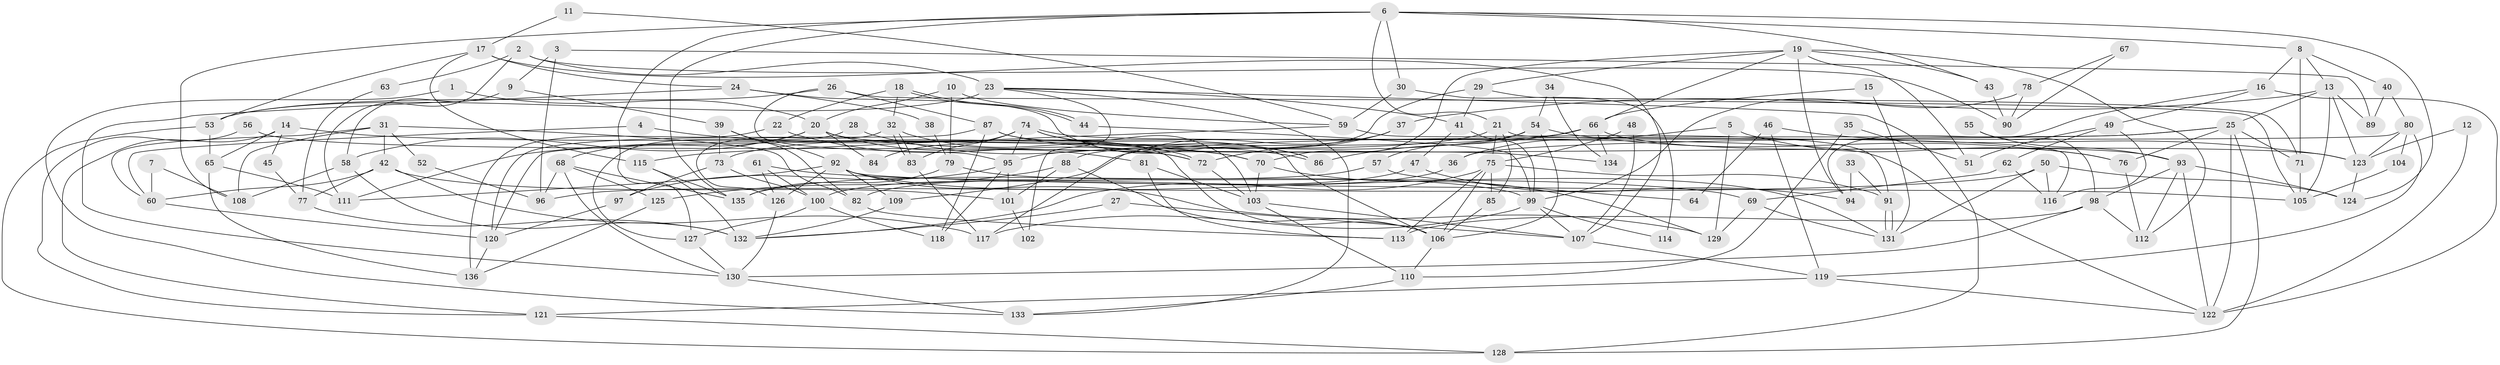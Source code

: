 // coarse degree distribution, {9: 0.043478260869565216, 8: 0.06521739130434782, 6: 0.043478260869565216, 2: 0.06521739130434782, 3: 0.21739130434782608, 23: 0.021739130434782608, 7: 0.06521739130434782, 5: 0.06521739130434782, 11: 0.06521739130434782, 10: 0.08695652173913043, 18: 0.021739130434782608, 1: 0.021739130434782608, 4: 0.17391304347826086, 17: 0.021739130434782608, 12: 0.021739130434782608}
// Generated by graph-tools (version 1.1) at 2025/18/03/04/25 18:18:39]
// undirected, 136 vertices, 272 edges
graph export_dot {
graph [start="1"]
  node [color=gray90,style=filled];
  1;
  2;
  3;
  4;
  5;
  6;
  7;
  8;
  9;
  10;
  11;
  12;
  13;
  14;
  15;
  16;
  17;
  18;
  19;
  20;
  21;
  22;
  23;
  24;
  25;
  26;
  27;
  28;
  29;
  30;
  31;
  32;
  33;
  34;
  35;
  36;
  37;
  38;
  39;
  40;
  41;
  42;
  43;
  44;
  45;
  46;
  47;
  48;
  49;
  50;
  51;
  52;
  53;
  54;
  55;
  56;
  57;
  58;
  59;
  60;
  61;
  62;
  63;
  64;
  65;
  66;
  67;
  68;
  69;
  70;
  71;
  72;
  73;
  74;
  75;
  76;
  77;
  78;
  79;
  80;
  81;
  82;
  83;
  84;
  85;
  86;
  87;
  88;
  89;
  90;
  91;
  92;
  93;
  94;
  95;
  96;
  97;
  98;
  99;
  100;
  101;
  102;
  103;
  104;
  105;
  106;
  107;
  108;
  109;
  110;
  111;
  112;
  113;
  114;
  115;
  116;
  117;
  118;
  119;
  120;
  121;
  122;
  123;
  124;
  125;
  126;
  127;
  128;
  129;
  130;
  131;
  132;
  133;
  134;
  135;
  136;
  1 -- 133;
  1 -- 20;
  2 -- 23;
  2 -- 111;
  2 -- 63;
  2 -- 90;
  3 -- 96;
  3 -- 9;
  3 -- 89;
  4 -- 60;
  4 -- 70;
  5 -- 129;
  5 -- 76;
  5 -- 36;
  6 -- 21;
  6 -- 8;
  6 -- 30;
  6 -- 43;
  6 -- 108;
  6 -- 124;
  6 -- 127;
  6 -- 135;
  7 -- 108;
  7 -- 60;
  8 -- 71;
  8 -- 13;
  8 -- 16;
  8 -- 40;
  9 -- 58;
  9 -- 39;
  10 -- 79;
  10 -- 20;
  10 -- 59;
  11 -- 59;
  11 -- 17;
  12 -- 122;
  12 -- 123;
  13 -- 89;
  13 -- 37;
  13 -- 25;
  13 -- 105;
  13 -- 123;
  14 -- 121;
  14 -- 70;
  14 -- 45;
  14 -- 65;
  15 -- 131;
  15 -- 66;
  16 -- 122;
  16 -- 49;
  16 -- 94;
  17 -- 53;
  17 -- 107;
  17 -- 24;
  17 -- 115;
  18 -- 32;
  18 -- 44;
  18 -- 44;
  18 -- 22;
  19 -- 70;
  19 -- 112;
  19 -- 29;
  19 -- 43;
  19 -- 51;
  19 -- 66;
  19 -- 94;
  20 -- 123;
  20 -- 68;
  20 -- 58;
  20 -- 81;
  20 -- 84;
  20 -- 106;
  21 -- 116;
  21 -- 75;
  21 -- 85;
  21 -- 95;
  22 -- 136;
  22 -- 72;
  23 -- 41;
  23 -- 128;
  23 -- 53;
  23 -- 102;
  23 -- 133;
  24 -- 130;
  24 -- 38;
  24 -- 86;
  25 -- 36;
  25 -- 71;
  25 -- 76;
  25 -- 109;
  25 -- 122;
  25 -- 128;
  26 -- 53;
  26 -- 87;
  26 -- 95;
  26 -- 105;
  27 -- 132;
  27 -- 107;
  28 -- 86;
  28 -- 127;
  29 -- 71;
  29 -- 41;
  29 -- 88;
  30 -- 59;
  30 -- 114;
  31 -- 42;
  31 -- 108;
  31 -- 52;
  31 -- 60;
  31 -- 82;
  32 -- 83;
  32 -- 83;
  32 -- 126;
  32 -- 72;
  33 -- 94;
  33 -- 91;
  34 -- 134;
  34 -- 54;
  35 -- 110;
  35 -- 51;
  36 -- 82;
  37 -- 117;
  37 -- 72;
  38 -- 79;
  39 -- 92;
  39 -- 82;
  39 -- 73;
  40 -- 80;
  40 -- 89;
  41 -- 47;
  41 -- 99;
  42 -- 60;
  42 -- 101;
  42 -- 77;
  42 -- 117;
  43 -- 90;
  44 -- 99;
  45 -- 77;
  46 -- 123;
  46 -- 119;
  46 -- 64;
  47 -- 100;
  47 -- 94;
  48 -- 75;
  48 -- 107;
  49 -- 62;
  49 -- 51;
  49 -- 116;
  50 -- 131;
  50 -- 124;
  50 -- 96;
  50 -- 116;
  52 -- 96;
  53 -- 65;
  53 -- 128;
  54 -- 106;
  54 -- 73;
  54 -- 57;
  54 -- 76;
  55 -- 93;
  55 -- 98;
  56 -- 72;
  56 -- 121;
  57 -- 135;
  57 -- 64;
  58 -- 132;
  58 -- 108;
  59 -- 91;
  59 -- 115;
  60 -- 120;
  61 -- 100;
  61 -- 126;
  61 -- 69;
  62 -- 69;
  62 -- 116;
  63 -- 77;
  65 -- 111;
  65 -- 136;
  66 -- 86;
  66 -- 93;
  66 -- 111;
  66 -- 134;
  67 -- 90;
  67 -- 78;
  68 -- 135;
  68 -- 130;
  68 -- 96;
  68 -- 125;
  69 -- 131;
  69 -- 129;
  70 -- 103;
  70 -- 129;
  71 -- 105;
  72 -- 103;
  73 -- 97;
  73 -- 100;
  74 -- 95;
  74 -- 122;
  74 -- 83;
  74 -- 84;
  74 -- 86;
  74 -- 103;
  75 -- 113;
  75 -- 85;
  75 -- 91;
  75 -- 106;
  75 -- 132;
  76 -- 112;
  77 -- 132;
  78 -- 90;
  78 -- 99;
  79 -- 135;
  79 -- 99;
  80 -- 120;
  80 -- 123;
  80 -- 104;
  80 -- 119;
  81 -- 103;
  81 -- 113;
  82 -- 113;
  83 -- 117;
  85 -- 106;
  87 -- 118;
  87 -- 106;
  87 -- 120;
  87 -- 134;
  88 -- 106;
  88 -- 101;
  88 -- 125;
  91 -- 131;
  91 -- 131;
  92 -- 109;
  92 -- 105;
  92 -- 111;
  92 -- 126;
  92 -- 129;
  92 -- 131;
  93 -- 122;
  93 -- 98;
  93 -- 112;
  93 -- 124;
  95 -- 97;
  95 -- 101;
  95 -- 118;
  97 -- 120;
  98 -- 112;
  98 -- 113;
  98 -- 130;
  99 -- 117;
  99 -- 107;
  99 -- 114;
  100 -- 127;
  100 -- 118;
  101 -- 102;
  103 -- 107;
  103 -- 110;
  104 -- 105;
  106 -- 110;
  107 -- 119;
  109 -- 132;
  110 -- 133;
  115 -- 132;
  115 -- 135;
  119 -- 121;
  119 -- 122;
  120 -- 136;
  121 -- 128;
  123 -- 124;
  125 -- 136;
  126 -- 130;
  127 -- 130;
  130 -- 133;
}
